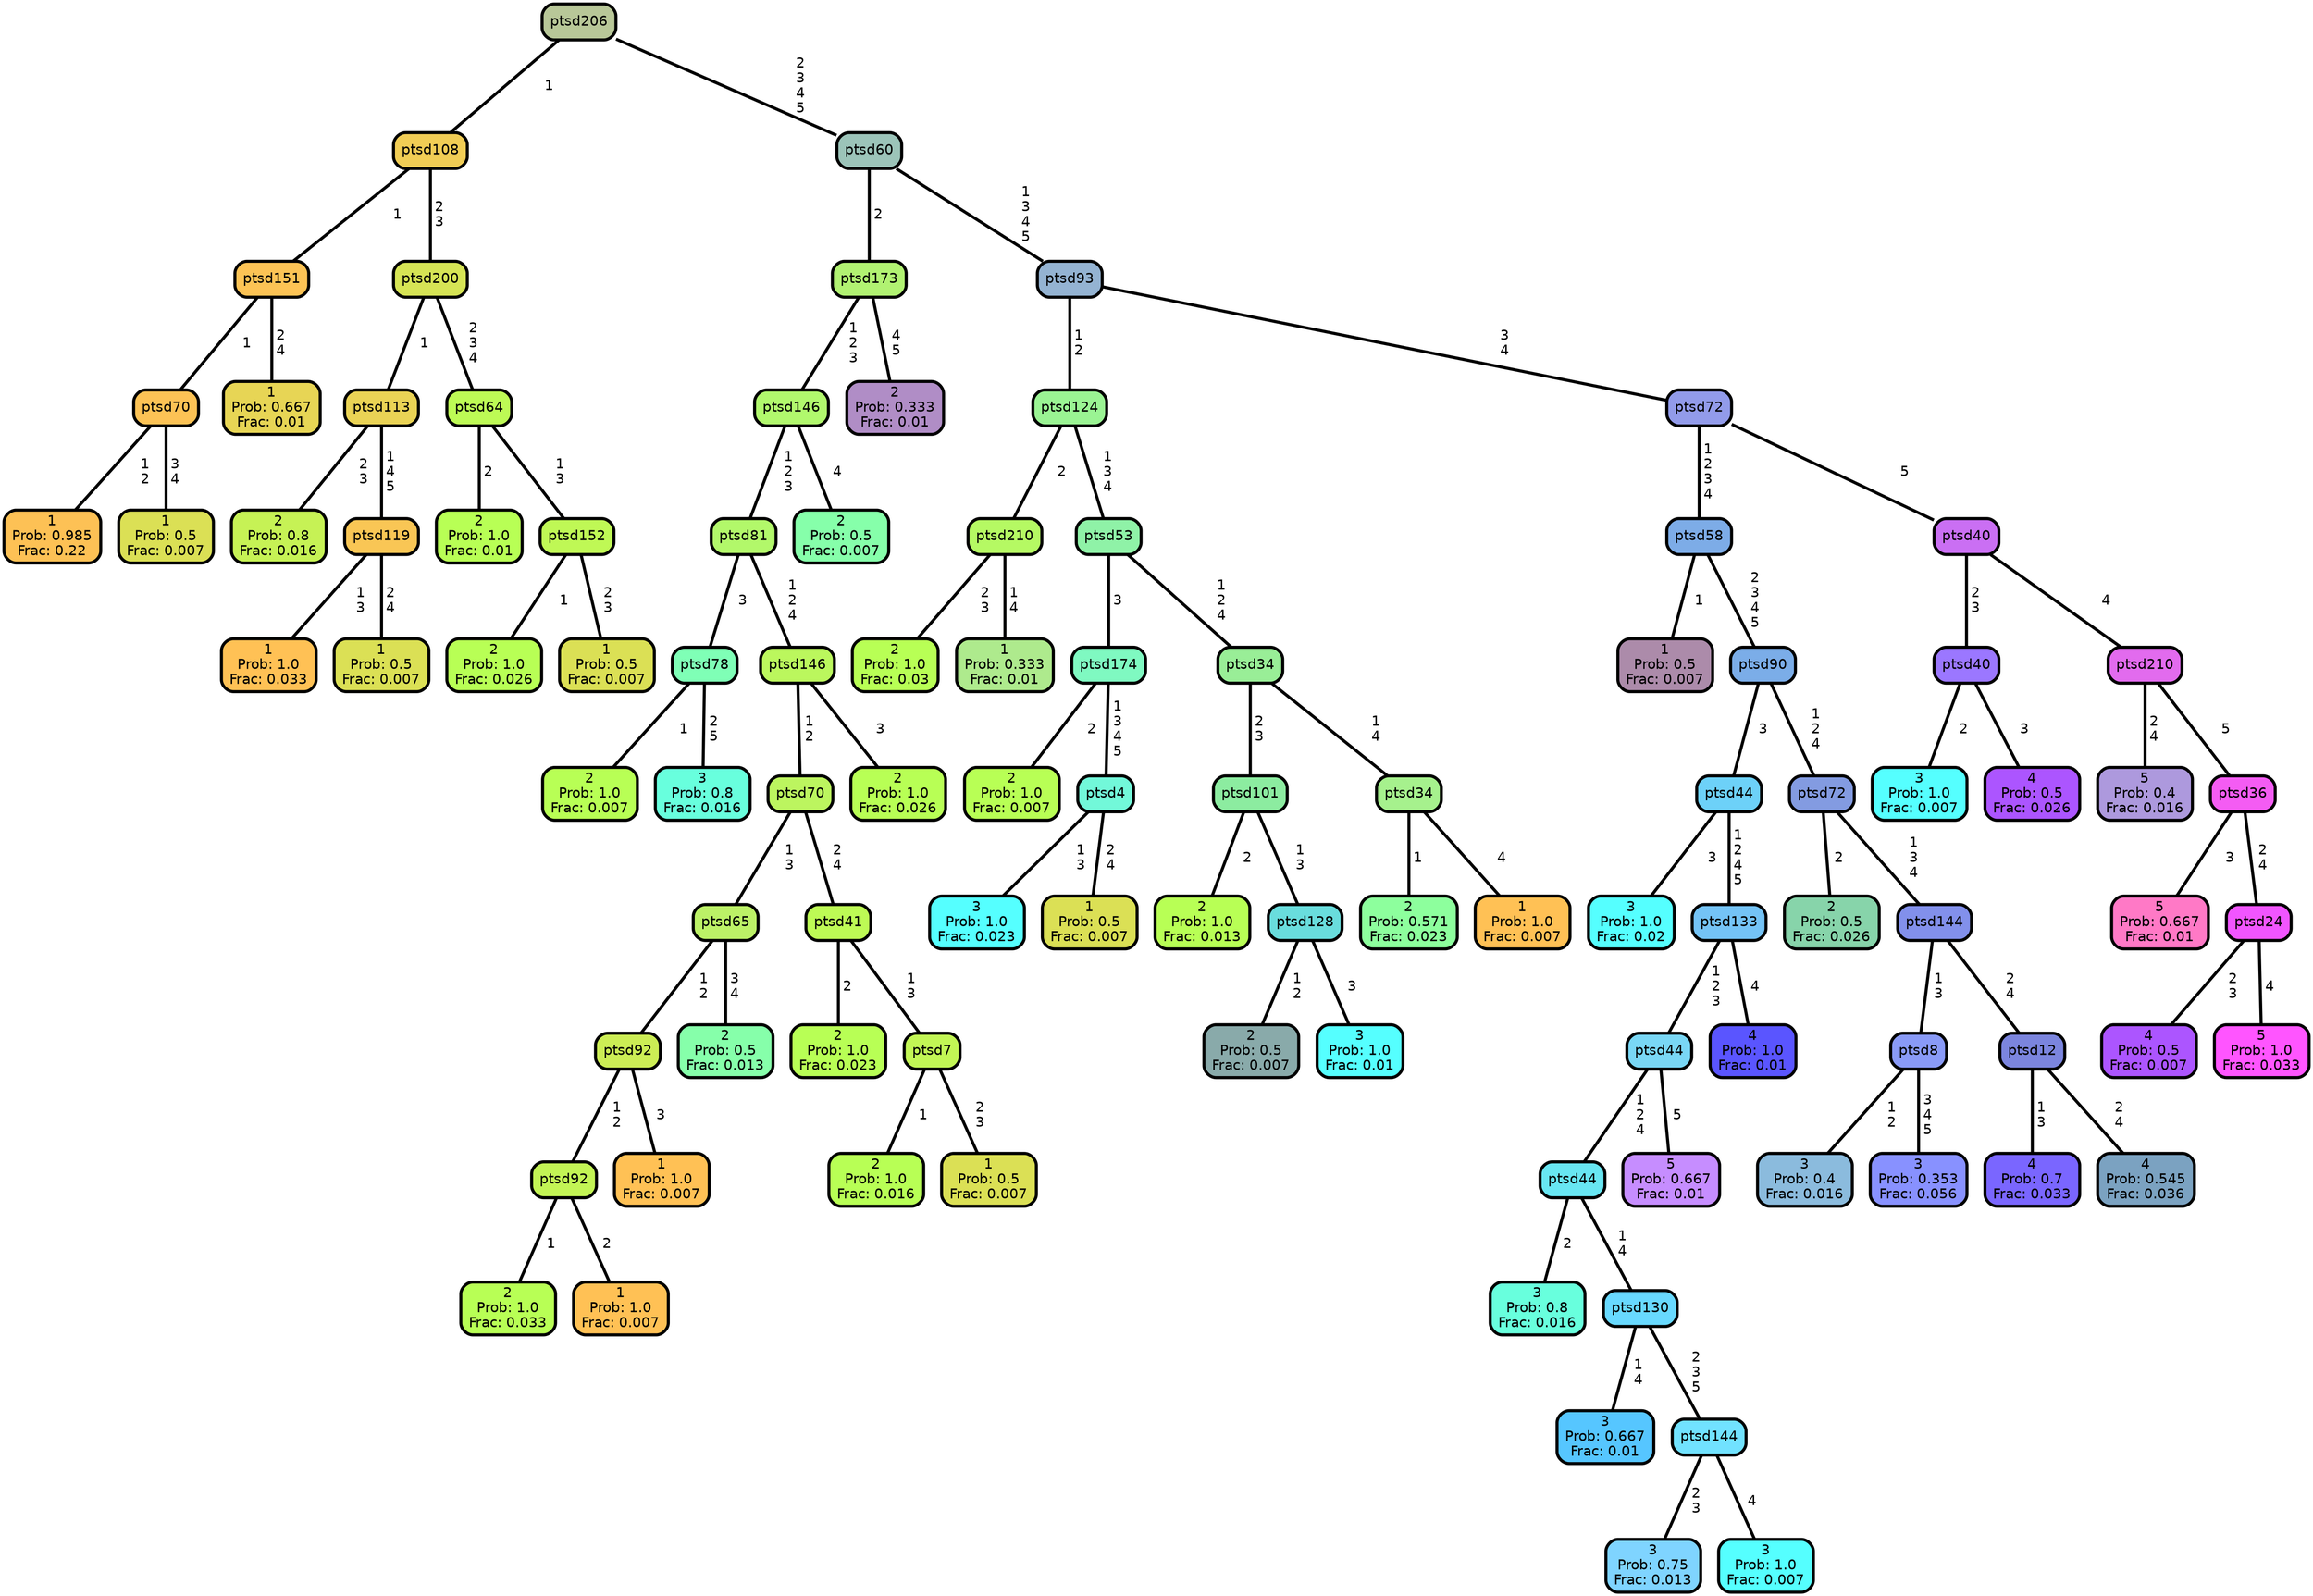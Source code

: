graph Tree {
node [shape=box, style="filled, rounded",color="black",penwidth="3",fontcolor="black",                 fontname=helvetica] ;
graph [ranksep="0 equally", splines=straight,                 bgcolor=transparent, dpi=200] ;
edge [fontname=helvetica, color=black] ;
0 [label="1
Prob: 0.985
Frac: 0.22", fillcolor="#fdc155"] ;
1 [label="ptsd70", fillcolor="#fcc255"] ;
2 [label="1
Prob: 0.5
Frac: 0.007", fillcolor="#dbe055"] ;
3 [label="ptsd151", fillcolor="#fcc355"] ;
4 [label="1
Prob: 0.667
Frac: 0.01", fillcolor="#e7d555"] ;
5 [label="ptsd108", fillcolor="#f1cd55"] ;
6 [label="2
Prob: 0.8
Frac: 0.016", fillcolor="#c6f255"] ;
7 [label="ptsd113", fillcolor="#ead355"] ;
8 [label="1
Prob: 1.0
Frac: 0.033", fillcolor="#ffc155"] ;
9 [label="ptsd119", fillcolor="#f9c655"] ;
10 [label="1
Prob: 0.5
Frac: 0.007", fillcolor="#dbe055"] ;
11 [label="ptsd200", fillcolor="#d6e455"] ;
12 [label="2
Prob: 1.0
Frac: 0.01", fillcolor="#b8ff55"] ;
13 [label="ptsd64", fillcolor="#bdfa55"] ;
14 [label="2
Prob: 1.0
Frac: 0.026", fillcolor="#b8ff55"] ;
15 [label="ptsd152", fillcolor="#bff855"] ;
16 [label="1
Prob: 0.5
Frac: 0.007", fillcolor="#dbe055"] ;
17 [label="ptsd206", fillcolor="#b8c798"] ;
18 [label="2
Prob: 1.0
Frac: 0.007", fillcolor="#b8ff55"] ;
19 [label="ptsd78", fillcolor="#7fffb6"] ;
20 [label="3
Prob: 0.8
Frac: 0.016", fillcolor="#68ffdd"] ;
21 [label="ptsd81", fillcolor="#b2f86a"] ;
22 [label="2
Prob: 1.0
Frac: 0.033", fillcolor="#b8ff55"] ;
23 [label="ptsd92", fillcolor="#c3f455"] ;
24 [label="1
Prob: 1.0
Frac: 0.007", fillcolor="#ffc155"] ;
25 [label="ptsd92", fillcolor="#cced55"] ;
26 [label="1
Prob: 1.0
Frac: 0.007", fillcolor="#ffc155"] ;
27 [label="ptsd65", fillcolor="#bcf167"] ;
28 [label="2
Prob: 0.5
Frac: 0.013", fillcolor="#86ffaa"] ;
29 [label="ptsd70", fillcolor="#bcf55f"] ;
30 [label="2
Prob: 1.0
Frac: 0.023", fillcolor="#b8ff55"] ;
31 [label="ptsd41", fillcolor="#bdfa55"] ;
32 [label="2
Prob: 1.0
Frac: 0.016", fillcolor="#b8ff55"] ;
33 [label="ptsd7", fillcolor="#c2f655"] ;
34 [label="1
Prob: 0.5
Frac: 0.007", fillcolor="#dbe055"] ;
35 [label="ptsd146", fillcolor="#bbf75d"] ;
36 [label="2
Prob: 1.0
Frac: 0.026", fillcolor="#b8ff55"] ;
37 [label="ptsd146", fillcolor="#b1f86d"] ;
38 [label="2
Prob: 0.5
Frac: 0.007", fillcolor="#86ffaa"] ;
39 [label="ptsd173", fillcolor="#b1f272"] ;
40 [label="2
Prob: 0.333
Frac: 0.01", fillcolor="#b08dc6"] ;
41 [label="ptsd60", fillcolor="#9cc4b9"] ;
42 [label="2
Prob: 1.0
Frac: 0.03", fillcolor="#b8ff55"] ;
43 [label="ptsd210", fillcolor="#b5f963"] ;
44 [label="1
Prob: 0.333
Frac: 0.01", fillcolor="#aeea8d"] ;
45 [label="ptsd124", fillcolor="#9af493"] ;
46 [label="2
Prob: 1.0
Frac: 0.007", fillcolor="#b8ff55"] ;
47 [label="ptsd174", fillcolor="#7ff9c1"] ;
48 [label="3
Prob: 1.0
Frac: 0.023", fillcolor="#55ffff"] ;
49 [label="ptsd4", fillcolor="#72f8d9"] ;
50 [label="1
Prob: 0.5
Frac: 0.007", fillcolor="#dbe055"] ;
51 [label="ptsd53", fillcolor="#8ff2a7"] ;
52 [label="2
Prob: 1.0
Frac: 0.013", fillcolor="#b8ff55"] ;
53 [label="ptsd101", fillcolor="#8ceca0"] ;
54 [label="2
Prob: 0.5
Frac: 0.007", fillcolor="#89aaaa"] ;
55 [label="ptsd128", fillcolor="#69dddd"] ;
56 [label="3
Prob: 1.0
Frac: 0.01", fillcolor="#55ffff"] ;
57 [label="ptsd34", fillcolor="#99ee97"] ;
58 [label="2
Prob: 0.571
Frac: 0.023", fillcolor="#8dff9d"] ;
59 [label="ptsd34", fillcolor="#a6f18d"] ;
60 [label="1
Prob: 1.0
Frac: 0.007", fillcolor="#ffc155"] ;
61 [label="ptsd93", fillcolor="#94b3d2"] ;
62 [label="1
Prob: 0.5
Frac: 0.007", fillcolor="#ac8baa"] ;
63 [label="ptsd58", fillcolor="#7dace7"] ;
64 [label="3
Prob: 1.0
Frac: 0.02", fillcolor="#55ffff"] ;
65 [label="ptsd44", fillcolor="#6dd1f8"] ;
66 [label="3
Prob: 0.8
Frac: 0.016", fillcolor="#68ffdd"] ;
67 [label="ptsd44", fillcolor="#68e6f2"] ;
68 [label="3
Prob: 0.667
Frac: 0.01", fillcolor="#56c6ff"] ;
69 [label="ptsd130", fillcolor="#68d9ff"] ;
70 [label="3
Prob: 0.75
Frac: 0.013", fillcolor="#7fd4ff"] ;
71 [label="ptsd144", fillcolor="#71e2ff"] ;
72 [label="3
Prob: 1.0
Frac: 0.007", fillcolor="#55ffff"] ;
73 [label="ptsd44", fillcolor="#79d7f5"] ;
74 [label="5
Prob: 0.667
Frac: 0.01", fillcolor="#c68dff"] ;
75 [label="ptsd133", fillcolor="#74c3f6"] ;
76 [label="4
Prob: 1.0
Frac: 0.01", fillcolor="#5a55ff"] ;
77 [label="ptsd90", fillcolor="#7bade8"] ;
78 [label="2
Prob: 0.5
Frac: 0.026", fillcolor="#87d4aa"] ;
79 [label="ptsd72", fillcolor="#839be1"] ;
80 [label="3
Prob: 0.4
Frac: 0.016", fillcolor="#8bbbdd"] ;
81 [label="ptsd8", fillcolor="#899af7"] ;
82 [label="3
Prob: 0.353
Frac: 0.056", fillcolor="#8891ff"] ;
83 [label="ptsd144", fillcolor="#8290eb"] ;
84 [label="4
Prob: 0.7
Frac: 0.033", fillcolor="#7a66ff"] ;
85 [label="ptsd12", fillcolor="#7b85de"] ;
86 [label="4
Prob: 0.545
Frac: 0.036", fillcolor="#7ba2c1"] ;
87 [label="ptsd72", fillcolor="#929bea"] ;
88 [label="3
Prob: 1.0
Frac: 0.007", fillcolor="#55ffff"] ;
89 [label="ptsd40", fillcolor="#9b77ff"] ;
90 [label="4
Prob: 0.5
Frac: 0.026", fillcolor="#ac55ff"] ;
91 [label="ptsd40", fillcolor="#ca6ff3"] ;
92 [label="5
Prob: 0.4
Frac: 0.016", fillcolor="#ad99dd"] ;
93 [label="ptsd210", fillcolor="#e26bee"] ;
94 [label="5
Prob: 0.667
Frac: 0.01", fillcolor="#ff79c6"] ;
95 [label="ptsd36", fillcolor="#f45cf3"] ;
96 [label="4
Prob: 0.5
Frac: 0.007", fillcolor="#ac55ff"] ;
97 [label="ptsd24", fillcolor="#f155ff"] ;
98 [label="5
Prob: 1.0
Frac: 0.033", fillcolor="#ff55ff"] ;
1 -- 0 [label=" 1\n 2",penwidth=3] ;
1 -- 2 [label=" 3\n 4",penwidth=3] ;
3 -- 1 [label=" 1",penwidth=3] ;
3 -- 4 [label=" 2\n 4",penwidth=3] ;
5 -- 3 [label=" 1",penwidth=3] ;
5 -- 11 [label=" 2\n 3",penwidth=3] ;
7 -- 6 [label=" 2\n 3",penwidth=3] ;
7 -- 9 [label=" 1\n 4\n 5",penwidth=3] ;
9 -- 8 [label=" 1\n 3",penwidth=3] ;
9 -- 10 [label=" 2\n 4",penwidth=3] ;
11 -- 7 [label=" 1",penwidth=3] ;
11 -- 13 [label=" 2\n 3\n 4",penwidth=3] ;
13 -- 12 [label=" 2",penwidth=3] ;
13 -- 15 [label=" 1\n 3",penwidth=3] ;
15 -- 14 [label=" 1",penwidth=3] ;
15 -- 16 [label=" 2\n 3",penwidth=3] ;
17 -- 5 [label=" 1",penwidth=3] ;
17 -- 41 [label=" 2\n 3\n 4\n 5",penwidth=3] ;
19 -- 18 [label=" 1",penwidth=3] ;
19 -- 20 [label=" 2\n 5",penwidth=3] ;
21 -- 19 [label=" 3",penwidth=3] ;
21 -- 35 [label=" 1\n 2\n 4",penwidth=3] ;
23 -- 22 [label=" 1",penwidth=3] ;
23 -- 24 [label=" 2",penwidth=3] ;
25 -- 23 [label=" 1\n 2",penwidth=3] ;
25 -- 26 [label=" 3",penwidth=3] ;
27 -- 25 [label=" 1\n 2",penwidth=3] ;
27 -- 28 [label=" 3\n 4",penwidth=3] ;
29 -- 27 [label=" 1\n 3",penwidth=3] ;
29 -- 31 [label=" 2\n 4",penwidth=3] ;
31 -- 30 [label=" 2",penwidth=3] ;
31 -- 33 [label=" 1\n 3",penwidth=3] ;
33 -- 32 [label=" 1",penwidth=3] ;
33 -- 34 [label=" 2\n 3",penwidth=3] ;
35 -- 29 [label=" 1\n 2",penwidth=3] ;
35 -- 36 [label=" 3",penwidth=3] ;
37 -- 21 [label=" 1\n 2\n 3",penwidth=3] ;
37 -- 38 [label=" 4",penwidth=3] ;
39 -- 37 [label=" 1\n 2\n 3",penwidth=3] ;
39 -- 40 [label=" 4\n 5",penwidth=3] ;
41 -- 39 [label=" 2",penwidth=3] ;
41 -- 61 [label=" 1\n 3\n 4\n 5",penwidth=3] ;
43 -- 42 [label=" 2\n 3",penwidth=3] ;
43 -- 44 [label=" 1\n 4",penwidth=3] ;
45 -- 43 [label=" 2",penwidth=3] ;
45 -- 51 [label=" 1\n 3\n 4",penwidth=3] ;
47 -- 46 [label=" 2",penwidth=3] ;
47 -- 49 [label=" 1\n 3\n 4\n 5",penwidth=3] ;
49 -- 48 [label=" 1\n 3",penwidth=3] ;
49 -- 50 [label=" 2\n 4",penwidth=3] ;
51 -- 47 [label=" 3",penwidth=3] ;
51 -- 57 [label=" 1\n 2\n 4",penwidth=3] ;
53 -- 52 [label=" 2",penwidth=3] ;
53 -- 55 [label=" 1\n 3",penwidth=3] ;
55 -- 54 [label=" 1\n 2",penwidth=3] ;
55 -- 56 [label=" 3",penwidth=3] ;
57 -- 53 [label=" 2\n 3",penwidth=3] ;
57 -- 59 [label=" 1\n 4",penwidth=3] ;
59 -- 58 [label=" 1",penwidth=3] ;
59 -- 60 [label=" 4",penwidth=3] ;
61 -- 45 [label=" 1\n 2",penwidth=3] ;
61 -- 87 [label=" 3\n 4",penwidth=3] ;
63 -- 62 [label=" 1",penwidth=3] ;
63 -- 77 [label=" 2\n 3\n 4\n 5",penwidth=3] ;
65 -- 64 [label=" 3",penwidth=3] ;
65 -- 75 [label=" 1\n 2\n 4\n 5",penwidth=3] ;
67 -- 66 [label=" 2",penwidth=3] ;
67 -- 69 [label=" 1\n 4",penwidth=3] ;
69 -- 68 [label=" 1\n 4",penwidth=3] ;
69 -- 71 [label=" 2\n 3\n 5",penwidth=3] ;
71 -- 70 [label=" 2\n 3",penwidth=3] ;
71 -- 72 [label=" 4",penwidth=3] ;
73 -- 67 [label=" 1\n 2\n 4",penwidth=3] ;
73 -- 74 [label=" 5",penwidth=3] ;
75 -- 73 [label=" 1\n 2\n 3",penwidth=3] ;
75 -- 76 [label=" 4",penwidth=3] ;
77 -- 65 [label=" 3",penwidth=3] ;
77 -- 79 [label=" 1\n 2\n 4",penwidth=3] ;
79 -- 78 [label=" 2",penwidth=3] ;
79 -- 83 [label=" 1\n 3\n 4",penwidth=3] ;
81 -- 80 [label=" 1\n 2",penwidth=3] ;
81 -- 82 [label=" 3\n 4\n 5",penwidth=3] ;
83 -- 81 [label=" 1\n 3",penwidth=3] ;
83 -- 85 [label=" 2\n 4",penwidth=3] ;
85 -- 84 [label=" 1\n 3",penwidth=3] ;
85 -- 86 [label=" 2\n 4",penwidth=3] ;
87 -- 63 [label=" 1\n 2\n 3\n 4",penwidth=3] ;
87 -- 91 [label=" 5",penwidth=3] ;
89 -- 88 [label=" 2",penwidth=3] ;
89 -- 90 [label=" 3",penwidth=3] ;
91 -- 89 [label=" 2\n 3",penwidth=3] ;
91 -- 93 [label=" 4",penwidth=3] ;
93 -- 92 [label=" 2\n 4",penwidth=3] ;
93 -- 95 [label=" 5",penwidth=3] ;
95 -- 94 [label=" 3",penwidth=3] ;
95 -- 97 [label=" 2\n 4",penwidth=3] ;
97 -- 96 [label=" 2\n 3",penwidth=3] ;
97 -- 98 [label=" 4",penwidth=3] ;
{rank = same;}}
